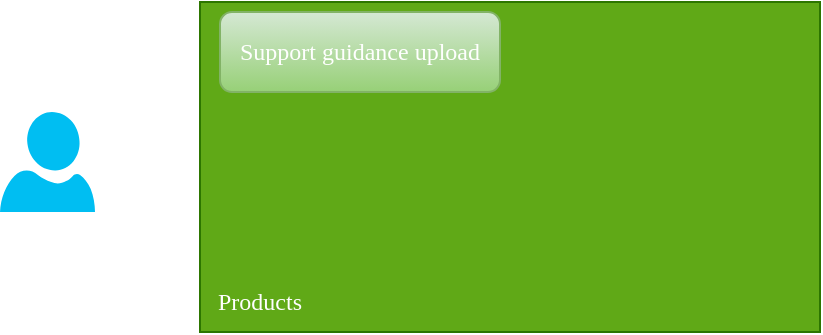 <mxfile version="26.2.14">
  <diagram name="Page-1" id="SIwTSqNobDbba20LEAqv">
    <mxGraphModel dx="1112" dy="447" grid="1" gridSize="10" guides="1" tooltips="1" connect="1" arrows="1" fold="1" page="1" pageScale="1" pageWidth="850" pageHeight="1100" math="0" shadow="0">
      <root>
        <mxCell id="0" />
        <mxCell id="1" parent="0" />
        <mxCell id="Gt8K0VjSj40tpMnUnVSi-1" value="" style="verticalLabelPosition=bottom;html=1;verticalAlign=top;align=center;strokeColor=none;fillColor=#00BEF2;shape=mxgraph.azure.user;fontColor=light-dark(#ffffff, #ededed);fontFamily=Times New Roman;" vertex="1" parent="1">
          <mxGeometry x="80" y="620" width="47.5" height="50" as="geometry" />
        </mxCell>
        <mxCell id="Gt8K0VjSj40tpMnUnVSi-2" value="" style="rounded=0;whiteSpace=wrap;html=1;fillColor=#60a917;fontColor=light-dark(#ffffff, #ededed);strokeColor=#2D7600;fontFamily=Times New Roman;" vertex="1" parent="1">
          <mxGeometry x="180" y="565" width="310" height="165" as="geometry" />
        </mxCell>
        <mxCell id="Gt8K0VjSj40tpMnUnVSi-3" value="Products" style="text;html=1;align=center;verticalAlign=middle;whiteSpace=wrap;rounded=0;fontColor=light-dark(#ffffff, #ededed);fontFamily=Times New Roman;" vertex="1" parent="1">
          <mxGeometry x="180" y="705" width="60" height="20" as="geometry" />
        </mxCell>
        <mxCell id="Gt8K0VjSj40tpMnUnVSi-4" value="Support guidance upload" style="rounded=1;whiteSpace=wrap;html=1;fillColor=#d5e8d4;strokeColor=#82b366;gradientColor=#97d077;fontColor=light-dark(#ffffff, #ededed);fontFamily=Times New Roman;" vertex="1" parent="1">
          <mxGeometry x="190" y="570" width="140" height="40" as="geometry" />
        </mxCell>
      </root>
    </mxGraphModel>
  </diagram>
</mxfile>
